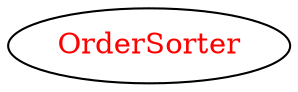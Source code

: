 digraph dependencyGraph {
 concentrate=true;
 ranksep="2.0";
 rankdir="LR"; 
 splines="ortho";
"OrderSorter" [fontcolor="red"];
}